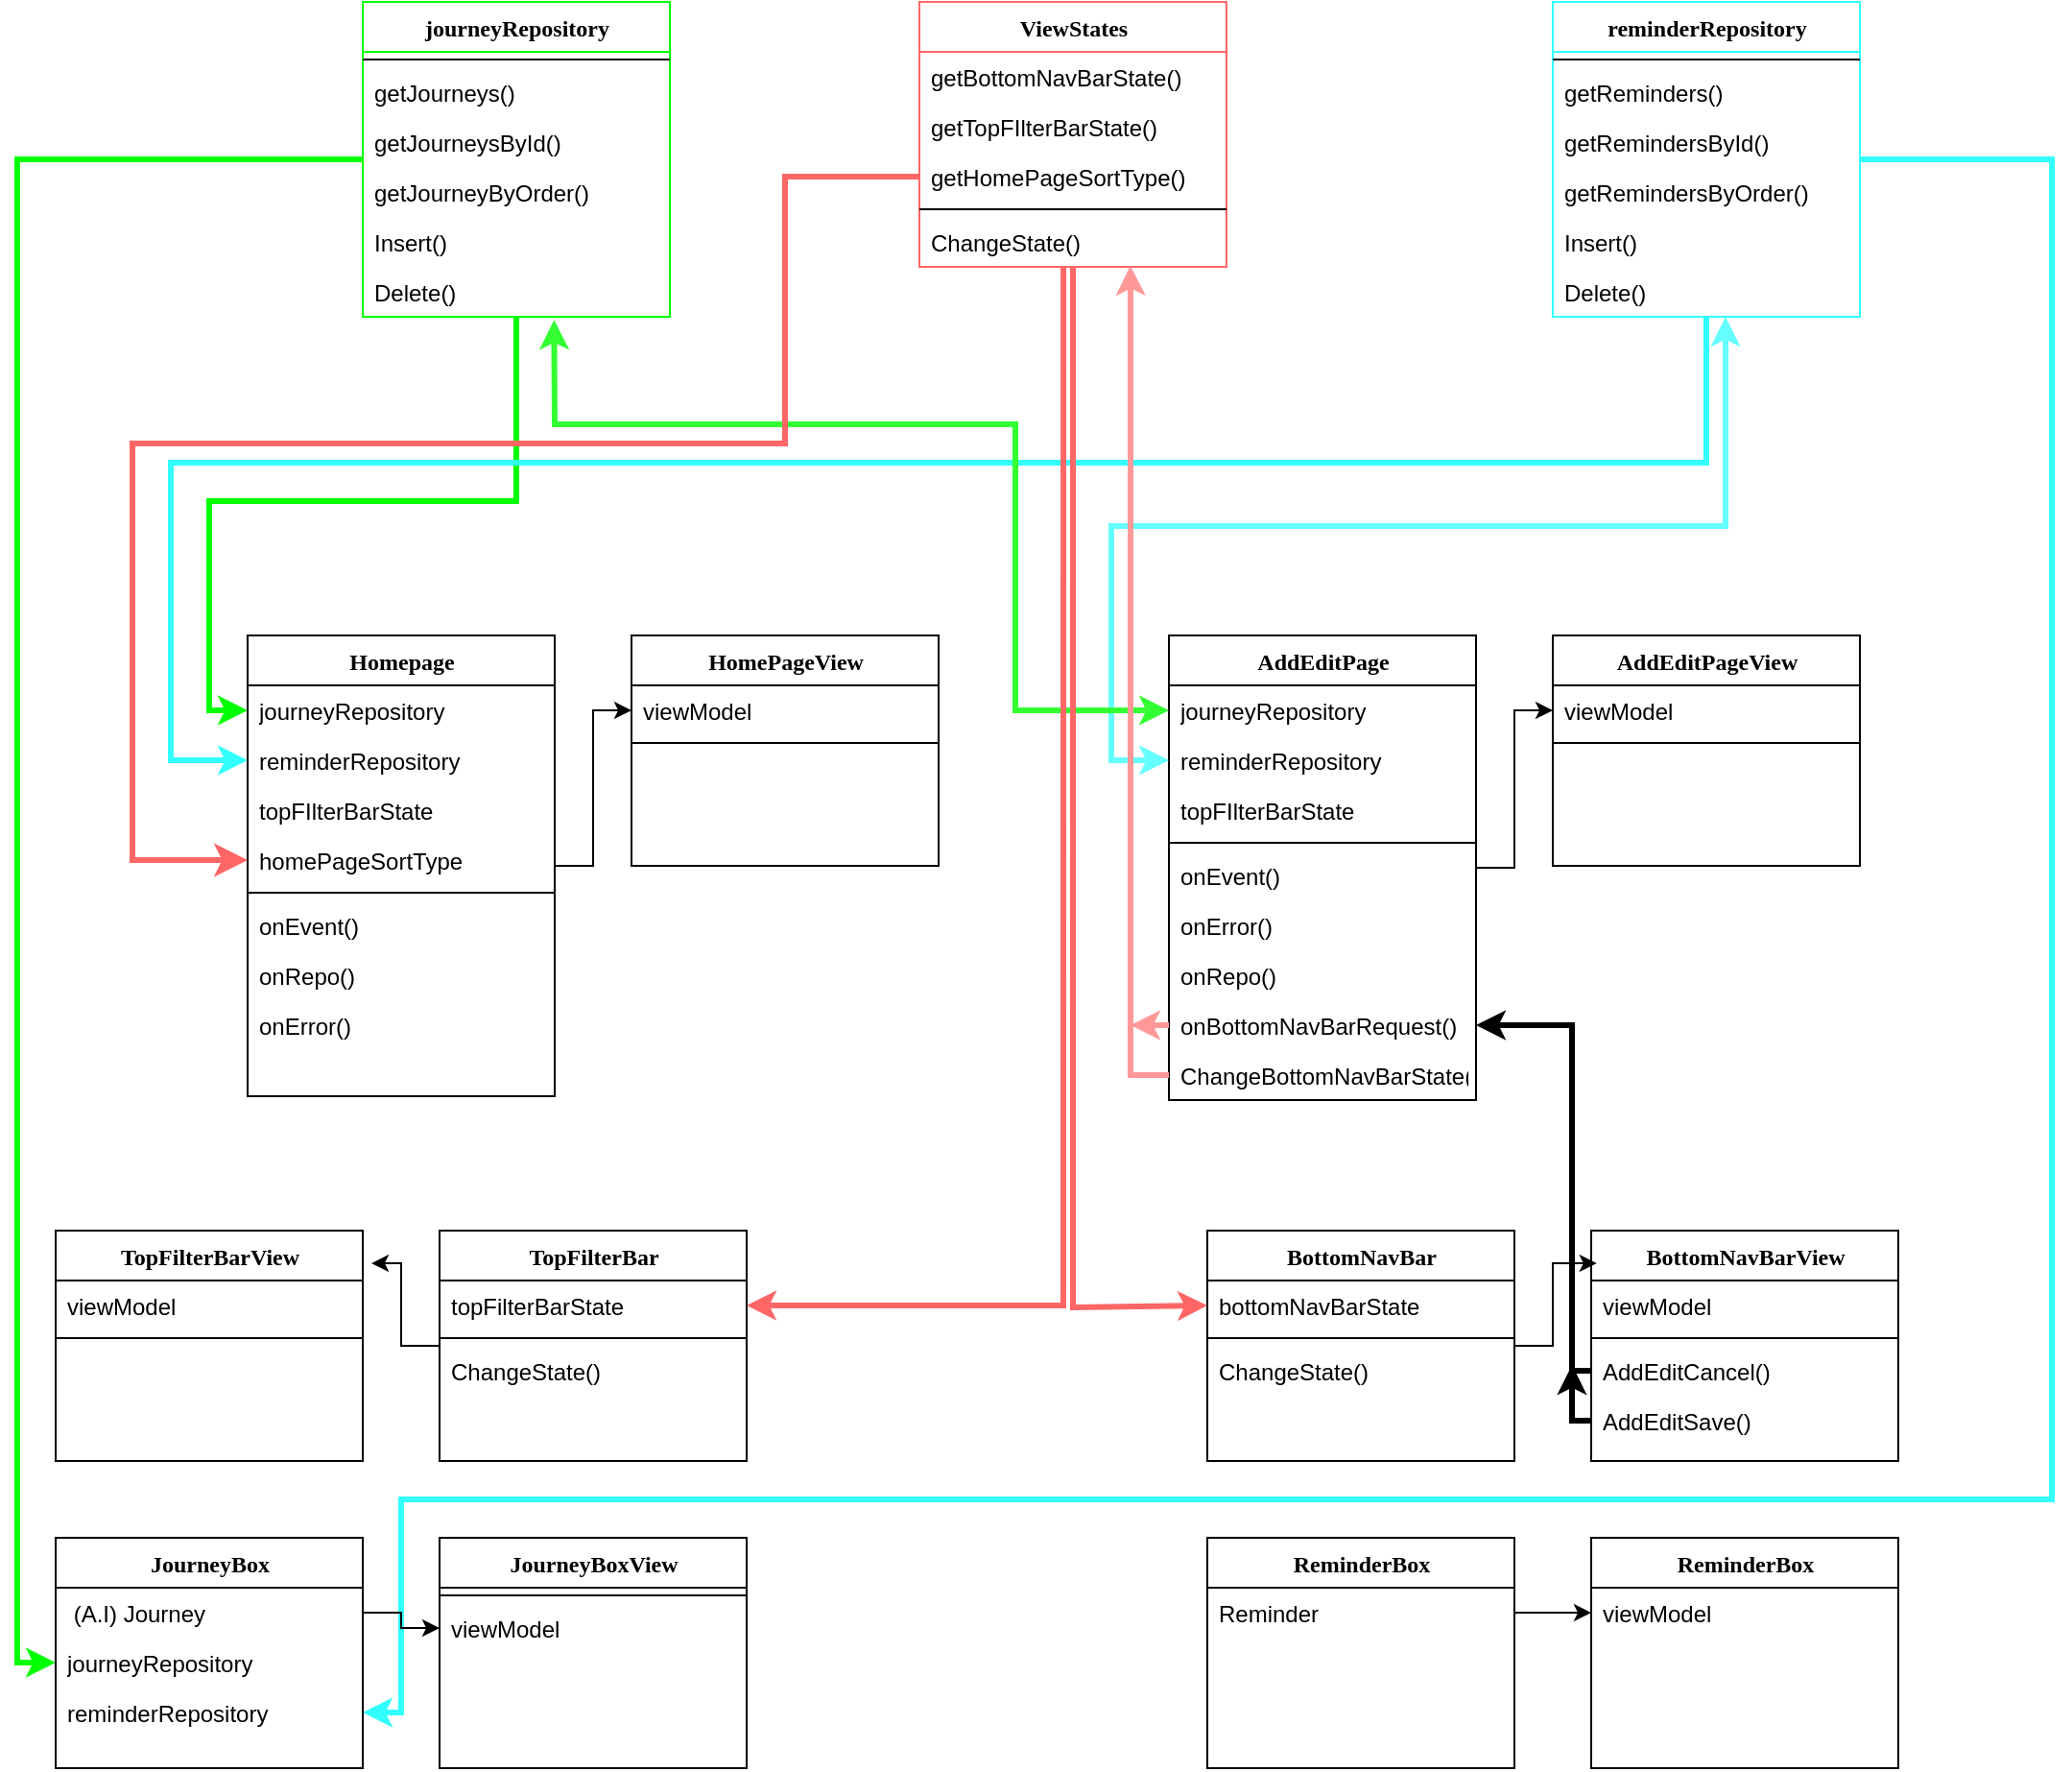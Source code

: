 <mxfile version="22.1.7" type="github">
  <diagram name="Page-1" id="9f46799a-70d6-7492-0946-bef42562c5a5">
    <mxGraphModel dx="1500" dy="824" grid="1" gridSize="10" guides="1" tooltips="1" connect="1" arrows="1" fold="1" page="1" pageScale="1" pageWidth="1100" pageHeight="850" background="none" math="0" shadow="0">
      <root>
        <mxCell id="0" />
        <mxCell id="1" parent="0" />
        <mxCell id="EdACwEWjWOCdAph0dk7u-2" style="edgeStyle=orthogonalEdgeStyle;rounded=0;orthogonalLoop=1;jettySize=auto;html=1;entryX=0;entryY=0.5;entryDx=0;entryDy=0;" parent="1" source="78961159f06e98e8-17" target="78961159f06e98e8-83" edge="1">
          <mxGeometry relative="1" as="geometry" />
        </mxCell>
        <mxCell id="78961159f06e98e8-17" value="Homepage" style="swimlane;html=1;fontStyle=1;align=center;verticalAlign=top;childLayout=stackLayout;horizontal=1;startSize=26;horizontalStack=0;resizeParent=1;resizeLast=0;collapsible=1;marginBottom=0;swimlaneFillColor=#ffffff;rounded=0;shadow=0;comic=0;labelBackgroundColor=none;strokeWidth=1;fillColor=none;fontFamily=Verdana;fontSize=12" parent="1" vertex="1">
          <mxGeometry x="140" y="330" width="160" height="240" as="geometry" />
        </mxCell>
        <mxCell id="78961159f06e98e8-21" value="journeyRepository" style="text;html=1;strokeColor=none;fillColor=none;align=left;verticalAlign=top;spacingLeft=4;spacingRight=4;whiteSpace=wrap;overflow=hidden;rotatable=0;points=[[0,0.5],[1,0.5]];portConstraint=eastwest;" parent="78961159f06e98e8-17" vertex="1">
          <mxGeometry y="26" width="160" height="26" as="geometry" />
        </mxCell>
        <mxCell id="78961159f06e98e8-23" value="reminderRepository" style="text;html=1;strokeColor=none;fillColor=none;align=left;verticalAlign=top;spacingLeft=4;spacingRight=4;whiteSpace=wrap;overflow=hidden;rotatable=0;points=[[0,0.5],[1,0.5]];portConstraint=eastwest;" parent="78961159f06e98e8-17" vertex="1">
          <mxGeometry y="52" width="160" height="26" as="geometry" />
        </mxCell>
        <mxCell id="78961159f06e98e8-25" value="topFIlterBarState" style="text;html=1;strokeColor=none;fillColor=none;align=left;verticalAlign=top;spacingLeft=4;spacingRight=4;whiteSpace=wrap;overflow=hidden;rotatable=0;points=[[0,0.5],[1,0.5]];portConstraint=eastwest;" parent="78961159f06e98e8-17" vertex="1">
          <mxGeometry y="78" width="160" height="26" as="geometry" />
        </mxCell>
        <mxCell id="j535f99x28rhV08wh1Ws-2" value="homePageSortType" style="text;html=1;strokeColor=none;fillColor=none;align=left;verticalAlign=top;spacingLeft=4;spacingRight=4;whiteSpace=wrap;overflow=hidden;rotatable=0;points=[[0,0.5],[1,0.5]];portConstraint=eastwest;" parent="78961159f06e98e8-17" vertex="1">
          <mxGeometry y="104" width="160" height="26" as="geometry" />
        </mxCell>
        <mxCell id="78961159f06e98e8-19" value="" style="line;html=1;strokeWidth=1;fillColor=none;align=left;verticalAlign=middle;spacingTop=-1;spacingLeft=3;spacingRight=3;rotatable=0;labelPosition=right;points=[];portConstraint=eastwest;" parent="78961159f06e98e8-17" vertex="1">
          <mxGeometry y="130" width="160" height="8" as="geometry" />
        </mxCell>
        <mxCell id="78961159f06e98e8-20" value="onEvent()" style="text;html=1;strokeColor=none;fillColor=none;align=left;verticalAlign=top;spacingLeft=4;spacingRight=4;whiteSpace=wrap;overflow=hidden;rotatable=0;points=[[0,0.5],[1,0.5]];portConstraint=eastwest;" parent="78961159f06e98e8-17" vertex="1">
          <mxGeometry y="138" width="160" height="26" as="geometry" />
        </mxCell>
        <mxCell id="78961159f06e98e8-27" value="onRepo()" style="text;html=1;strokeColor=none;fillColor=none;align=left;verticalAlign=top;spacingLeft=4;spacingRight=4;whiteSpace=wrap;overflow=hidden;rotatable=0;points=[[0,0.5],[1,0.5]];portConstraint=eastwest;" parent="78961159f06e98e8-17" vertex="1">
          <mxGeometry y="164" width="160" height="26" as="geometry" />
        </mxCell>
        <mxCell id="EdACwEWjWOCdAph0dk7u-1" value="onError()" style="text;html=1;strokeColor=none;fillColor=none;align=left;verticalAlign=top;spacingLeft=4;spacingRight=4;whiteSpace=wrap;overflow=hidden;rotatable=0;points=[[0,0.5],[1,0.5]];portConstraint=eastwest;" parent="78961159f06e98e8-17" vertex="1">
          <mxGeometry y="190" width="160" height="26" as="geometry" />
        </mxCell>
        <mxCell id="EdACwEWjWOCdAph0dk7u-4" style="edgeStyle=orthogonalEdgeStyle;rounded=0;orthogonalLoop=1;jettySize=auto;html=1;entryX=0;entryY=0.5;entryDx=0;entryDy=0;" parent="1" source="78961159f06e98e8-30" target="78961159f06e98e8-96" edge="1">
          <mxGeometry relative="1" as="geometry" />
        </mxCell>
        <mxCell id="78961159f06e98e8-30" value="AddEditPage" style="swimlane;html=1;fontStyle=1;align=center;verticalAlign=top;childLayout=stackLayout;horizontal=1;startSize=26;horizontalStack=0;resizeParent=1;resizeLast=0;collapsible=1;marginBottom=0;swimlaneFillColor=#ffffff;rounded=0;shadow=0;comic=0;labelBackgroundColor=none;strokeWidth=1;fillColor=none;fontFamily=Verdana;fontSize=12" parent="1" vertex="1">
          <mxGeometry x="620" y="330" width="160" height="242" as="geometry" />
        </mxCell>
        <mxCell id="78961159f06e98e8-31" value="journeyRepository" style="text;html=1;strokeColor=none;fillColor=none;align=left;verticalAlign=top;spacingLeft=4;spacingRight=4;whiteSpace=wrap;overflow=hidden;rotatable=0;points=[[0,0.5],[1,0.5]];portConstraint=eastwest;" parent="78961159f06e98e8-30" vertex="1">
          <mxGeometry y="26" width="160" height="26" as="geometry" />
        </mxCell>
        <mxCell id="78961159f06e98e8-32" value="reminderRepository" style="text;html=1;strokeColor=none;fillColor=none;align=left;verticalAlign=top;spacingLeft=4;spacingRight=4;whiteSpace=wrap;overflow=hidden;rotatable=0;points=[[0,0.5],[1,0.5]];portConstraint=eastwest;" parent="78961159f06e98e8-30" vertex="1">
          <mxGeometry y="52" width="160" height="26" as="geometry" />
        </mxCell>
        <mxCell id="78961159f06e98e8-33" value="topFIlterBarState" style="text;html=1;strokeColor=none;fillColor=none;align=left;verticalAlign=top;spacingLeft=4;spacingRight=4;whiteSpace=wrap;overflow=hidden;rotatable=0;points=[[0,0.5],[1,0.5]];portConstraint=eastwest;" parent="78961159f06e98e8-30" vertex="1">
          <mxGeometry y="78" width="160" height="26" as="geometry" />
        </mxCell>
        <mxCell id="78961159f06e98e8-38" value="" style="line;html=1;strokeWidth=1;fillColor=none;align=left;verticalAlign=middle;spacingTop=-1;spacingLeft=3;spacingRight=3;rotatable=0;labelPosition=right;points=[];portConstraint=eastwest;" parent="78961159f06e98e8-30" vertex="1">
          <mxGeometry y="104" width="160" height="8" as="geometry" />
        </mxCell>
        <mxCell id="78961159f06e98e8-39" value="onEvent()" style="text;html=1;strokeColor=none;fillColor=none;align=left;verticalAlign=top;spacingLeft=4;spacingRight=4;whiteSpace=wrap;overflow=hidden;rotatable=0;points=[[0,0.5],[1,0.5]];portConstraint=eastwest;" parent="78961159f06e98e8-30" vertex="1">
          <mxGeometry y="112" width="160" height="26" as="geometry" />
        </mxCell>
        <mxCell id="78961159f06e98e8-40" value="onError()" style="text;html=1;strokeColor=none;fillColor=none;align=left;verticalAlign=top;spacingLeft=4;spacingRight=4;whiteSpace=wrap;overflow=hidden;rotatable=0;points=[[0,0.5],[1,0.5]];portConstraint=eastwest;" parent="78961159f06e98e8-30" vertex="1">
          <mxGeometry y="138" width="160" height="26" as="geometry" />
        </mxCell>
        <mxCell id="78961159f06e98e8-42" value="onRepo()" style="text;html=1;strokeColor=none;fillColor=none;align=left;verticalAlign=top;spacingLeft=4;spacingRight=4;whiteSpace=wrap;overflow=hidden;rotatable=0;points=[[0,0.5],[1,0.5]];portConstraint=eastwest;" parent="78961159f06e98e8-30" vertex="1">
          <mxGeometry y="164" width="160" height="26" as="geometry" />
        </mxCell>
        <mxCell id="EdACwEWjWOCdAph0dk7u-40" style="edgeStyle=orthogonalEdgeStyle;rounded=0;orthogonalLoop=1;jettySize=auto;html=1;strokeWidth=3;strokeColor=#FF9999;" parent="78961159f06e98e8-30" source="EdACwEWjWOCdAph0dk7u-28" edge="1">
          <mxGeometry relative="1" as="geometry">
            <mxPoint x="-20" y="203" as="targetPoint" />
          </mxGeometry>
        </mxCell>
        <mxCell id="EdACwEWjWOCdAph0dk7u-28" value="onBottomNavBarRequest()" style="text;html=1;strokeColor=none;fillColor=none;align=left;verticalAlign=top;spacingLeft=4;spacingRight=4;whiteSpace=wrap;overflow=hidden;rotatable=0;points=[[0,0.5],[1,0.5]];portConstraint=eastwest;" parent="78961159f06e98e8-30" vertex="1">
          <mxGeometry y="190" width="160" height="26" as="geometry" />
        </mxCell>
        <mxCell id="EdACwEWjWOCdAph0dk7u-29" value="ChangeBottomNavBarState()" style="text;html=1;strokeColor=none;fillColor=none;align=left;verticalAlign=top;spacingLeft=4;spacingRight=4;whiteSpace=wrap;overflow=hidden;rotatable=0;points=[[0,0.5],[1,0.5]];portConstraint=eastwest;" parent="78961159f06e98e8-30" vertex="1">
          <mxGeometry y="216" width="160" height="26" as="geometry" />
        </mxCell>
        <mxCell id="78961159f06e98e8-43" value="BottomNavBar" style="swimlane;html=1;fontStyle=1;align=center;verticalAlign=top;childLayout=stackLayout;horizontal=1;startSize=26;horizontalStack=0;resizeParent=1;resizeLast=0;collapsible=1;marginBottom=0;swimlaneFillColor=#ffffff;rounded=0;shadow=0;comic=0;labelBackgroundColor=none;strokeWidth=1;fillColor=none;fontFamily=Verdana;fontSize=12" parent="1" vertex="1">
          <mxGeometry x="640" y="640" width="160" height="120" as="geometry" />
        </mxCell>
        <mxCell id="78961159f06e98e8-44" value="bottomNavBarState" style="text;html=1;strokeColor=none;fillColor=none;align=left;verticalAlign=top;spacingLeft=4;spacingRight=4;whiteSpace=wrap;overflow=hidden;rotatable=0;points=[[0,0.5],[1,0.5]];portConstraint=eastwest;" parent="78961159f06e98e8-43" vertex="1">
          <mxGeometry y="26" width="160" height="26" as="geometry" />
        </mxCell>
        <mxCell id="78961159f06e98e8-51" value="" style="line;html=1;strokeWidth=1;fillColor=none;align=left;verticalAlign=middle;spacingTop=-1;spacingLeft=3;spacingRight=3;rotatable=0;labelPosition=right;points=[];portConstraint=eastwest;" parent="78961159f06e98e8-43" vertex="1">
          <mxGeometry y="52" width="160" height="8" as="geometry" />
        </mxCell>
        <mxCell id="eL4JlDPcz8-vnC0FWdiP-22" value="ChangeState()" style="text;html=1;strokeColor=none;fillColor=none;align=left;verticalAlign=top;spacingLeft=4;spacingRight=4;whiteSpace=wrap;overflow=hidden;rotatable=0;points=[[0,0.5],[1,0.5]];portConstraint=eastwest;" vertex="1" parent="78961159f06e98e8-43">
          <mxGeometry y="60" width="160" height="26" as="geometry" />
        </mxCell>
        <mxCell id="78961159f06e98e8-56" value="TopFilterBar" style="swimlane;html=1;fontStyle=1;align=center;verticalAlign=top;childLayout=stackLayout;horizontal=1;startSize=26;horizontalStack=0;resizeParent=1;resizeLast=0;collapsible=1;marginBottom=0;swimlaneFillColor=#ffffff;rounded=0;shadow=0;comic=0;labelBackgroundColor=none;strokeWidth=1;fillColor=none;fontFamily=Verdana;fontSize=12" parent="1" vertex="1">
          <mxGeometry x="240" y="640" width="160" height="120" as="geometry" />
        </mxCell>
        <mxCell id="78961159f06e98e8-57" value="topFilterBarState" style="text;html=1;strokeColor=none;fillColor=none;align=left;verticalAlign=top;spacingLeft=4;spacingRight=4;whiteSpace=wrap;overflow=hidden;rotatable=0;points=[[0,0.5],[1,0.5]];portConstraint=eastwest;" parent="78961159f06e98e8-56" vertex="1">
          <mxGeometry y="26" width="160" height="26" as="geometry" />
        </mxCell>
        <mxCell id="78961159f06e98e8-64" value="" style="line;html=1;strokeWidth=1;fillColor=none;align=left;verticalAlign=middle;spacingTop=-1;spacingLeft=3;spacingRight=3;rotatable=0;labelPosition=right;points=[];portConstraint=eastwest;" parent="78961159f06e98e8-56" vertex="1">
          <mxGeometry y="52" width="160" height="8" as="geometry" />
        </mxCell>
        <mxCell id="78961159f06e98e8-65" value="ChangeState()" style="text;html=1;strokeColor=none;fillColor=none;align=left;verticalAlign=top;spacingLeft=4;spacingRight=4;whiteSpace=wrap;overflow=hidden;rotatable=0;points=[[0,0.5],[1,0.5]];portConstraint=eastwest;" parent="78961159f06e98e8-56" vertex="1">
          <mxGeometry y="60" width="160" height="26" as="geometry" />
        </mxCell>
        <mxCell id="78961159f06e98e8-82" value="HomePageView" style="swimlane;html=1;fontStyle=1;align=center;verticalAlign=top;childLayout=stackLayout;horizontal=1;startSize=26;horizontalStack=0;resizeParent=1;resizeLast=0;collapsible=1;marginBottom=0;swimlaneFillColor=#ffffff;rounded=0;shadow=0;comic=0;labelBackgroundColor=none;strokeWidth=1;fillColor=none;fontFamily=Verdana;fontSize=12" parent="1" vertex="1">
          <mxGeometry x="340" y="330" width="160" height="120" as="geometry" />
        </mxCell>
        <mxCell id="78961159f06e98e8-83" value="viewModel" style="text;html=1;strokeColor=none;fillColor=none;align=left;verticalAlign=top;spacingLeft=4;spacingRight=4;whiteSpace=wrap;overflow=hidden;rotatable=0;points=[[0,0.5],[1,0.5]];portConstraint=eastwest;" parent="78961159f06e98e8-82" vertex="1">
          <mxGeometry y="26" width="160" height="26" as="geometry" />
        </mxCell>
        <mxCell id="78961159f06e98e8-90" value="" style="line;html=1;strokeWidth=1;fillColor=none;align=left;verticalAlign=middle;spacingTop=-1;spacingLeft=3;spacingRight=3;rotatable=0;labelPosition=right;points=[];portConstraint=eastwest;" parent="78961159f06e98e8-82" vertex="1">
          <mxGeometry y="52" width="160" height="8" as="geometry" />
        </mxCell>
        <mxCell id="78961159f06e98e8-95" value="AddEditPageView&lt;br&gt;" style="swimlane;html=1;fontStyle=1;align=center;verticalAlign=top;childLayout=stackLayout;horizontal=1;startSize=26;horizontalStack=0;resizeParent=1;resizeLast=0;collapsible=1;marginBottom=0;swimlaneFillColor=#ffffff;rounded=0;shadow=0;comic=0;labelBackgroundColor=none;strokeWidth=1;fillColor=none;fontFamily=Verdana;fontSize=12" parent="1" vertex="1">
          <mxGeometry x="820" y="330" width="160" height="120" as="geometry" />
        </mxCell>
        <mxCell id="78961159f06e98e8-96" value="viewModel" style="text;html=1;strokeColor=none;fillColor=none;align=left;verticalAlign=top;spacingLeft=4;spacingRight=4;whiteSpace=wrap;overflow=hidden;rotatable=0;points=[[0,0.5],[1,0.5]];portConstraint=eastwest;" parent="78961159f06e98e8-95" vertex="1">
          <mxGeometry y="26" width="160" height="26" as="geometry" />
        </mxCell>
        <mxCell id="78961159f06e98e8-103" value="" style="line;html=1;strokeWidth=1;fillColor=none;align=left;verticalAlign=middle;spacingTop=-1;spacingLeft=3;spacingRight=3;rotatable=0;labelPosition=right;points=[];portConstraint=eastwest;" parent="78961159f06e98e8-95" vertex="1">
          <mxGeometry y="52" width="160" height="8" as="geometry" />
        </mxCell>
        <mxCell id="EdACwEWjWOCdAph0dk7u-20" style="edgeStyle=orthogonalEdgeStyle;rounded=0;orthogonalLoop=1;jettySize=auto;html=1;entryX=0;entryY=0.5;entryDx=0;entryDy=0;strokeColor=#00FF00;strokeWidth=3;" parent="1" source="78961159f06e98e8-108" target="78961159f06e98e8-21" edge="1">
          <mxGeometry relative="1" as="geometry" />
        </mxCell>
        <mxCell id="eL4JlDPcz8-vnC0FWdiP-27" style="edgeStyle=orthogonalEdgeStyle;rounded=0;orthogonalLoop=1;jettySize=auto;html=1;entryX=0;entryY=0.5;entryDx=0;entryDy=0;strokeWidth=3;strokeColor=#00FF00;" edge="1" parent="1" source="78961159f06e98e8-108" target="eL4JlDPcz8-vnC0FWdiP-25">
          <mxGeometry relative="1" as="geometry">
            <Array as="points">
              <mxPoint x="20" y="82" />
              <mxPoint x="20" y="865" />
            </Array>
          </mxGeometry>
        </mxCell>
        <mxCell id="78961159f06e98e8-108" value="journeyRepository" style="swimlane;html=1;fontStyle=1;align=center;verticalAlign=top;childLayout=stackLayout;horizontal=1;startSize=26;horizontalStack=0;resizeParent=1;resizeLast=0;collapsible=1;marginBottom=0;swimlaneFillColor=#ffffff;rounded=0;shadow=0;comic=0;labelBackgroundColor=none;strokeWidth=1;fillColor=none;fontFamily=Verdana;fontSize=12;strokeColor=#00FF00;" parent="1" vertex="1">
          <mxGeometry x="200" y="-1.705e-13" width="160" height="164" as="geometry" />
        </mxCell>
        <mxCell id="78961159f06e98e8-116" value="" style="line;html=1;strokeWidth=1;fillColor=none;align=left;verticalAlign=middle;spacingTop=-1;spacingLeft=3;spacingRight=3;rotatable=0;labelPosition=right;points=[];portConstraint=eastwest;" parent="78961159f06e98e8-108" vertex="1">
          <mxGeometry y="26" width="160" height="8" as="geometry" />
        </mxCell>
        <mxCell id="78961159f06e98e8-117" value="getJourneys()" style="text;html=1;strokeColor=none;fillColor=none;align=left;verticalAlign=top;spacingLeft=4;spacingRight=4;whiteSpace=wrap;overflow=hidden;rotatable=0;points=[[0,0.5],[1,0.5]];portConstraint=eastwest;" parent="78961159f06e98e8-108" vertex="1">
          <mxGeometry y="34" width="160" height="26" as="geometry" />
        </mxCell>
        <mxCell id="78961159f06e98e8-120" value="getJourneysById()&lt;br&gt;" style="text;html=1;strokeColor=none;fillColor=none;align=left;verticalAlign=top;spacingLeft=4;spacingRight=4;whiteSpace=wrap;overflow=hidden;rotatable=0;points=[[0,0.5],[1,0.5]];portConstraint=eastwest;" parent="78961159f06e98e8-108" vertex="1">
          <mxGeometry y="60" width="160" height="26" as="geometry" />
        </mxCell>
        <mxCell id="EdACwEWjWOCdAph0dk7u-5" value="getJourneyByOrder()" style="text;html=1;strokeColor=none;fillColor=none;align=left;verticalAlign=top;spacingLeft=4;spacingRight=4;whiteSpace=wrap;overflow=hidden;rotatable=0;points=[[0,0.5],[1,0.5]];portConstraint=eastwest;" parent="78961159f06e98e8-108" vertex="1">
          <mxGeometry y="86" width="160" height="26" as="geometry" />
        </mxCell>
        <mxCell id="EdACwEWjWOCdAph0dk7u-6" value="Insert()" style="text;html=1;strokeColor=none;fillColor=none;align=left;verticalAlign=top;spacingLeft=4;spacingRight=4;whiteSpace=wrap;overflow=hidden;rotatable=0;points=[[0,0.5],[1,0.5]];portConstraint=eastwest;" parent="78961159f06e98e8-108" vertex="1">
          <mxGeometry y="112" width="160" height="26" as="geometry" />
        </mxCell>
        <mxCell id="EdACwEWjWOCdAph0dk7u-7" value="Delete()" style="text;html=1;strokeColor=none;fillColor=none;align=left;verticalAlign=top;spacingLeft=4;spacingRight=4;whiteSpace=wrap;overflow=hidden;rotatable=0;points=[[0,0.5],[1,0.5]];portConstraint=eastwest;" parent="78961159f06e98e8-108" vertex="1">
          <mxGeometry y="138" width="160" height="26" as="geometry" />
        </mxCell>
        <mxCell id="EdACwEWjWOCdAph0dk7u-19" style="edgeStyle=orthogonalEdgeStyle;rounded=0;orthogonalLoop=1;jettySize=auto;html=1;entryX=0;entryY=0.5;entryDx=0;entryDy=0;strokeColor=#66FFFF;startArrow=classic;startFill=1;strokeWidth=3;" parent="1" source="EdACwEWjWOCdAph0dk7u-8" target="78961159f06e98e8-32" edge="1">
          <mxGeometry relative="1" as="geometry">
            <Array as="points">
              <mxPoint x="910" y="273" />
              <mxPoint x="590" y="273" />
              <mxPoint x="590" y="395" />
            </Array>
          </mxGeometry>
        </mxCell>
        <mxCell id="EdACwEWjWOCdAph0dk7u-21" style="edgeStyle=orthogonalEdgeStyle;rounded=0;orthogonalLoop=1;jettySize=auto;html=1;entryX=0;entryY=0.5;entryDx=0;entryDy=0;strokeColor=#33FFFF;strokeWidth=3;" parent="1" source="EdACwEWjWOCdAph0dk7u-8" target="78961159f06e98e8-23" edge="1">
          <mxGeometry relative="1" as="geometry">
            <Array as="points">
              <mxPoint x="900" y="240" />
              <mxPoint x="100" y="240" />
              <mxPoint x="100" y="395" />
            </Array>
          </mxGeometry>
        </mxCell>
        <mxCell id="eL4JlDPcz8-vnC0FWdiP-28" style="edgeStyle=orthogonalEdgeStyle;rounded=0;orthogonalLoop=1;jettySize=auto;html=1;entryX=1;entryY=0.5;entryDx=0;entryDy=0;strokeWidth=3;strokeColor=#33FFFF;" edge="1" parent="1" source="EdACwEWjWOCdAph0dk7u-8" target="eL4JlDPcz8-vnC0FWdiP-26">
          <mxGeometry relative="1" as="geometry">
            <Array as="points">
              <mxPoint x="1080" y="82" />
              <mxPoint x="1080" y="780" />
              <mxPoint x="220" y="780" />
              <mxPoint x="220" y="891" />
            </Array>
          </mxGeometry>
        </mxCell>
        <mxCell id="EdACwEWjWOCdAph0dk7u-8" value="reminderRepository" style="swimlane;html=1;fontStyle=1;align=center;verticalAlign=top;childLayout=stackLayout;horizontal=1;startSize=26;horizontalStack=0;resizeParent=1;resizeLast=0;collapsible=1;marginBottom=0;swimlaneFillColor=#ffffff;rounded=0;shadow=0;comic=0;labelBackgroundColor=none;strokeWidth=1;fillColor=none;fontFamily=Verdana;fontSize=12;strokeColor=#33FFFF;" parent="1" vertex="1">
          <mxGeometry x="820" y="-1.705e-13" width="160" height="164" as="geometry" />
        </mxCell>
        <mxCell id="EdACwEWjWOCdAph0dk7u-9" value="" style="line;html=1;strokeWidth=1;fillColor=none;align=left;verticalAlign=middle;spacingTop=-1;spacingLeft=3;spacingRight=3;rotatable=0;labelPosition=right;points=[];portConstraint=eastwest;" parent="EdACwEWjWOCdAph0dk7u-8" vertex="1">
          <mxGeometry y="26" width="160" height="8" as="geometry" />
        </mxCell>
        <mxCell id="EdACwEWjWOCdAph0dk7u-10" value="getReminders()" style="text;html=1;strokeColor=none;fillColor=none;align=left;verticalAlign=top;spacingLeft=4;spacingRight=4;whiteSpace=wrap;overflow=hidden;rotatable=0;points=[[0,0.5],[1,0.5]];portConstraint=eastwest;" parent="EdACwEWjWOCdAph0dk7u-8" vertex="1">
          <mxGeometry y="34" width="160" height="26" as="geometry" />
        </mxCell>
        <mxCell id="EdACwEWjWOCdAph0dk7u-11" value="getRemindersById()" style="text;html=1;strokeColor=none;fillColor=none;align=left;verticalAlign=top;spacingLeft=4;spacingRight=4;whiteSpace=wrap;overflow=hidden;rotatable=0;points=[[0,0.5],[1,0.5]];portConstraint=eastwest;" parent="EdACwEWjWOCdAph0dk7u-8" vertex="1">
          <mxGeometry y="60" width="160" height="26" as="geometry" />
        </mxCell>
        <mxCell id="EdACwEWjWOCdAph0dk7u-12" value="getRemindersByOrder()" style="text;html=1;strokeColor=none;fillColor=none;align=left;verticalAlign=top;spacingLeft=4;spacingRight=4;whiteSpace=wrap;overflow=hidden;rotatable=0;points=[[0,0.5],[1,0.5]];portConstraint=eastwest;" parent="EdACwEWjWOCdAph0dk7u-8" vertex="1">
          <mxGeometry y="86" width="160" height="26" as="geometry" />
        </mxCell>
        <mxCell id="EdACwEWjWOCdAph0dk7u-13" value="Insert()" style="text;html=1;strokeColor=none;fillColor=none;align=left;verticalAlign=top;spacingLeft=4;spacingRight=4;whiteSpace=wrap;overflow=hidden;rotatable=0;points=[[0,0.5],[1,0.5]];portConstraint=eastwest;" parent="EdACwEWjWOCdAph0dk7u-8" vertex="1">
          <mxGeometry y="112" width="160" height="26" as="geometry" />
        </mxCell>
        <mxCell id="EdACwEWjWOCdAph0dk7u-14" value="Delete()" style="text;html=1;strokeColor=none;fillColor=none;align=left;verticalAlign=top;spacingLeft=4;spacingRight=4;whiteSpace=wrap;overflow=hidden;rotatable=0;points=[[0,0.5],[1,0.5]];portConstraint=eastwest;" parent="EdACwEWjWOCdAph0dk7u-8" vertex="1">
          <mxGeometry y="138" width="160" height="22" as="geometry" />
        </mxCell>
        <mxCell id="EdACwEWjWOCdAph0dk7u-16" value="" style="endArrow=classic;startArrow=classic;html=1;rounded=0;entryX=0;entryY=0.5;entryDx=0;entryDy=0;exitX=0.623;exitY=1.063;exitDx=0;exitDy=0;strokeWidth=3;strokeColor=#33FF33;exitPerimeter=0;" parent="1" source="EdACwEWjWOCdAph0dk7u-7" target="78961159f06e98e8-31" edge="1">
          <mxGeometry width="50" height="50" relative="1" as="geometry">
            <mxPoint x="550" y="350" as="sourcePoint" />
            <mxPoint x="600" y="300" as="targetPoint" />
            <Array as="points">
              <mxPoint x="300" y="220" />
              <mxPoint x="440" y="220" />
              <mxPoint x="540" y="220" />
              <mxPoint x="540" y="300" />
              <mxPoint x="540" y="369" />
            </Array>
          </mxGeometry>
        </mxCell>
        <mxCell id="EdACwEWjWOCdAph0dk7u-30" style="edgeStyle=orthogonalEdgeStyle;rounded=0;orthogonalLoop=1;jettySize=auto;html=1;entryX=1;entryY=0.5;entryDx=0;entryDy=0;strokeWidth=3;strokeColor=#FF6666;" parent="1" target="78961159f06e98e8-57" edge="1">
          <mxGeometry relative="1" as="geometry">
            <mxPoint x="834.99" y="679.0" as="targetPoint" />
            <mxPoint x="565.043" y="120" as="sourcePoint" />
            <Array as="points">
              <mxPoint x="565" y="679" />
            </Array>
          </mxGeometry>
        </mxCell>
        <mxCell id="EdACwEWjWOCdAph0dk7u-22" value="ViewStates" style="swimlane;html=1;fontStyle=1;align=center;verticalAlign=top;childLayout=stackLayout;horizontal=1;startSize=26;horizontalStack=0;resizeParent=1;resizeLast=0;collapsible=1;marginBottom=0;swimlaneFillColor=#ffffff;rounded=0;shadow=0;comic=0;labelBackgroundColor=none;strokeWidth=1;fillColor=none;fontFamily=Verdana;fontSize=12;strokeColor=#FF6666;" parent="1" vertex="1">
          <mxGeometry x="490" width="160" height="138" as="geometry" />
        </mxCell>
        <mxCell id="EdACwEWjWOCdAph0dk7u-23" value="getBottomNavBarState()" style="text;html=1;strokeColor=none;fillColor=none;align=left;verticalAlign=top;spacingLeft=4;spacingRight=4;whiteSpace=wrap;overflow=hidden;rotatable=0;points=[[0,0.5],[1,0.5]];portConstraint=eastwest;" parent="EdACwEWjWOCdAph0dk7u-22" vertex="1">
          <mxGeometry y="26" width="160" height="26" as="geometry" />
        </mxCell>
        <mxCell id="EdACwEWjWOCdAph0dk7u-26" value="getTopFIlterBarState()" style="text;html=1;strokeColor=none;fillColor=none;align=left;verticalAlign=top;spacingLeft=4;spacingRight=4;whiteSpace=wrap;overflow=hidden;rotatable=0;points=[[0,0.5],[1,0.5]];portConstraint=eastwest;" parent="EdACwEWjWOCdAph0dk7u-22" vertex="1">
          <mxGeometry y="52" width="160" height="26" as="geometry" />
        </mxCell>
        <mxCell id="j535f99x28rhV08wh1Ws-1" value="getHomePageSortType()" style="text;html=1;strokeColor=none;fillColor=none;align=left;verticalAlign=top;spacingLeft=4;spacingRight=4;whiteSpace=wrap;overflow=hidden;rotatable=0;points=[[0,0.5],[1,0.5]];portConstraint=eastwest;" parent="EdACwEWjWOCdAph0dk7u-22" vertex="1">
          <mxGeometry y="78" width="160" height="26" as="geometry" />
        </mxCell>
        <mxCell id="EdACwEWjWOCdAph0dk7u-24" value="" style="line;html=1;strokeWidth=1;fillColor=none;align=left;verticalAlign=middle;spacingTop=-1;spacingLeft=3;spacingRight=3;rotatable=0;labelPosition=right;points=[];portConstraint=eastwest;" parent="EdACwEWjWOCdAph0dk7u-22" vertex="1">
          <mxGeometry y="104" width="160" height="8" as="geometry" />
        </mxCell>
        <mxCell id="EdACwEWjWOCdAph0dk7u-25" value="ChangeState()" style="text;html=1;strokeColor=none;fillColor=none;align=left;verticalAlign=top;spacingLeft=4;spacingRight=4;whiteSpace=wrap;overflow=hidden;rotatable=0;points=[[0,0.5],[1,0.5]];portConstraint=eastwest;" parent="EdACwEWjWOCdAph0dk7u-22" vertex="1">
          <mxGeometry y="112" width="160" height="26" as="geometry" />
        </mxCell>
        <mxCell id="EdACwEWjWOCdAph0dk7u-37" value="" style="endArrow=none;html=1;rounded=0;endFill=0;strokeWidth=3;strokeColor=#FF6666;startArrow=classic;startFill=1;exitX=0;exitY=0.5;exitDx=0;exitDy=0;entryX=0.5;entryY=1;entryDx=0;entryDy=0;entryPerimeter=0;" parent="1" source="78961159f06e98e8-44" target="EdACwEWjWOCdAph0dk7u-25" edge="1">
          <mxGeometry width="50" height="50" relative="1" as="geometry">
            <mxPoint x="570" y="770" as="sourcePoint" />
            <mxPoint x="570" y="140" as="targetPoint" />
            <Array as="points">
              <mxPoint x="570" y="680" />
            </Array>
          </mxGeometry>
        </mxCell>
        <mxCell id="EdACwEWjWOCdAph0dk7u-41" style="edgeStyle=orthogonalEdgeStyle;rounded=0;orthogonalLoop=1;jettySize=auto;html=1;entryX=1;entryY=0.5;entryDx=0;entryDy=0;strokeWidth=3;" parent="1" source="78961159f06e98e8-52" target="EdACwEWjWOCdAph0dk7u-28" edge="1">
          <mxGeometry relative="1" as="geometry">
            <Array as="points">
              <mxPoint x="830" y="713" />
              <mxPoint x="830" y="533" />
            </Array>
          </mxGeometry>
        </mxCell>
        <mxCell id="j535f99x28rhV08wh1Ws-6" style="edgeStyle=orthogonalEdgeStyle;rounded=0;orthogonalLoop=1;jettySize=auto;html=1;fontSize=12;startSize=8;endSize=8;entryX=0;entryY=0.5;entryDx=0;entryDy=0;strokeWidth=3;strokeColor=#FF6666;" parent="1" source="j535f99x28rhV08wh1Ws-1" target="j535f99x28rhV08wh1Ws-2" edge="1">
          <mxGeometry relative="1" as="geometry">
            <mxPoint x="120" y="310" as="targetPoint" />
            <Array as="points">
              <mxPoint x="420" y="91" />
              <mxPoint x="420" y="230" />
              <mxPoint x="80" y="230" />
              <mxPoint x="80" y="447" />
            </Array>
          </mxGeometry>
        </mxCell>
        <mxCell id="EdACwEWjWOCdAph0dk7u-39" style="edgeStyle=orthogonalEdgeStyle;rounded=0;orthogonalLoop=1;jettySize=auto;html=1;strokeWidth=3;strokeColor=#FF9999;entryX=0.687;entryY=0.977;entryDx=0;entryDy=0;entryPerimeter=0;" parent="1" source="EdACwEWjWOCdAph0dk7u-29" target="EdACwEWjWOCdAph0dk7u-25" edge="1">
          <mxGeometry relative="1" as="geometry">
            <mxPoint x="600" y="140" as="targetPoint" />
            <Array as="points">
              <mxPoint x="600" y="559" />
              <mxPoint x="600" y="145" />
            </Array>
          </mxGeometry>
        </mxCell>
        <mxCell id="eL4JlDPcz8-vnC0FWdiP-1" value="TopFilterBarView&lt;br&gt;" style="swimlane;html=1;fontStyle=1;align=center;verticalAlign=top;childLayout=stackLayout;horizontal=1;startSize=26;horizontalStack=0;resizeParent=1;resizeLast=0;collapsible=1;marginBottom=0;swimlaneFillColor=#ffffff;rounded=0;shadow=0;comic=0;labelBackgroundColor=none;strokeWidth=1;fillColor=none;fontFamily=Verdana;fontSize=12" vertex="1" parent="1">
          <mxGeometry x="40" y="640" width="160" height="120" as="geometry" />
        </mxCell>
        <mxCell id="eL4JlDPcz8-vnC0FWdiP-2" value="viewModel" style="text;html=1;strokeColor=none;fillColor=none;align=left;verticalAlign=top;spacingLeft=4;spacingRight=4;whiteSpace=wrap;overflow=hidden;rotatable=0;points=[[0,0.5],[1,0.5]];portConstraint=eastwest;" vertex="1" parent="eL4JlDPcz8-vnC0FWdiP-1">
          <mxGeometry y="26" width="160" height="26" as="geometry" />
        </mxCell>
        <mxCell id="eL4JlDPcz8-vnC0FWdiP-3" value="" style="line;html=1;strokeWidth=1;fillColor=none;align=left;verticalAlign=middle;spacingTop=-1;spacingLeft=3;spacingRight=3;rotatable=0;labelPosition=right;points=[];portConstraint=eastwest;" vertex="1" parent="eL4JlDPcz8-vnC0FWdiP-1">
          <mxGeometry y="52" width="160" height="8" as="geometry" />
        </mxCell>
        <mxCell id="eL4JlDPcz8-vnC0FWdiP-6" style="edgeStyle=orthogonalEdgeStyle;rounded=0;orthogonalLoop=1;jettySize=auto;html=1;entryX=1.028;entryY=0.142;entryDx=0;entryDy=0;entryPerimeter=0;" edge="1" parent="1" source="78961159f06e98e8-56" target="eL4JlDPcz8-vnC0FWdiP-1">
          <mxGeometry relative="1" as="geometry" />
        </mxCell>
        <mxCell id="eL4JlDPcz8-vnC0FWdiP-7" value="BottomNavBarView&lt;br&gt;" style="swimlane;html=1;fontStyle=1;align=center;verticalAlign=top;childLayout=stackLayout;horizontal=1;startSize=26;horizontalStack=0;resizeParent=1;resizeLast=0;collapsible=1;marginBottom=0;swimlaneFillColor=#ffffff;rounded=0;shadow=0;comic=0;labelBackgroundColor=none;strokeWidth=1;fillColor=none;fontFamily=Verdana;fontSize=12" vertex="1" parent="1">
          <mxGeometry x="840" y="640" width="160" height="120" as="geometry" />
        </mxCell>
        <mxCell id="eL4JlDPcz8-vnC0FWdiP-8" value="viewModel&lt;br&gt;" style="text;html=1;strokeColor=none;fillColor=none;align=left;verticalAlign=top;spacingLeft=4;spacingRight=4;whiteSpace=wrap;overflow=hidden;rotatable=0;points=[[0,0.5],[1,0.5]];portConstraint=eastwest;" vertex="1" parent="eL4JlDPcz8-vnC0FWdiP-7">
          <mxGeometry y="26" width="160" height="26" as="geometry" />
        </mxCell>
        <mxCell id="eL4JlDPcz8-vnC0FWdiP-9" value="" style="line;html=1;strokeWidth=1;fillColor=none;align=left;verticalAlign=middle;spacingTop=-1;spacingLeft=3;spacingRight=3;rotatable=0;labelPosition=right;points=[];portConstraint=eastwest;" vertex="1" parent="eL4JlDPcz8-vnC0FWdiP-7">
          <mxGeometry y="52" width="160" height="8" as="geometry" />
        </mxCell>
        <mxCell id="78961159f06e98e8-52" value="AddEditCancel()" style="text;html=1;strokeColor=none;fillColor=none;align=left;verticalAlign=top;spacingLeft=4;spacingRight=4;whiteSpace=wrap;overflow=hidden;rotatable=0;points=[[0,0.5],[1,0.5]];portConstraint=eastwest;" parent="eL4JlDPcz8-vnC0FWdiP-7" vertex="1">
          <mxGeometry y="60" width="160" height="26" as="geometry" />
        </mxCell>
        <mxCell id="eL4JlDPcz8-vnC0FWdiP-21" style="edgeStyle=orthogonalEdgeStyle;rounded=0;orthogonalLoop=1;jettySize=auto;html=1;strokeWidth=3;" edge="1" parent="eL4JlDPcz8-vnC0FWdiP-7" source="EdACwEWjWOCdAph0dk7u-27">
          <mxGeometry relative="1" as="geometry">
            <mxPoint x="-10" y="70" as="targetPoint" />
            <Array as="points">
              <mxPoint x="-10" y="99" />
            </Array>
          </mxGeometry>
        </mxCell>
        <mxCell id="EdACwEWjWOCdAph0dk7u-27" value="AddEditSave()" style="text;html=1;strokeColor=none;fillColor=none;align=left;verticalAlign=top;spacingLeft=4;spacingRight=4;whiteSpace=wrap;overflow=hidden;rotatable=0;points=[[0,0.5],[1,0.5]];portConstraint=eastwest;" parent="eL4JlDPcz8-vnC0FWdiP-7" vertex="1">
          <mxGeometry y="86" width="160" height="26" as="geometry" />
        </mxCell>
        <mxCell id="eL4JlDPcz8-vnC0FWdiP-13" style="edgeStyle=orthogonalEdgeStyle;rounded=0;orthogonalLoop=1;jettySize=auto;html=1;entryX=0.018;entryY=0.142;entryDx=0;entryDy=0;entryPerimeter=0;" edge="1" parent="1" source="78961159f06e98e8-43" target="eL4JlDPcz8-vnC0FWdiP-7">
          <mxGeometry relative="1" as="geometry" />
        </mxCell>
        <mxCell id="eL4JlDPcz8-vnC0FWdiP-14" value="JourneyBox" style="swimlane;html=1;fontStyle=1;align=center;verticalAlign=top;childLayout=stackLayout;horizontal=1;startSize=26;horizontalStack=0;resizeParent=1;resizeLast=0;collapsible=1;marginBottom=0;swimlaneFillColor=#ffffff;rounded=0;shadow=0;comic=0;labelBackgroundColor=none;strokeWidth=1;fillColor=none;fontFamily=Verdana;fontSize=12" vertex="1" parent="1">
          <mxGeometry x="40" y="800" width="160" height="120" as="geometry" />
        </mxCell>
        <mxCell id="eL4JlDPcz8-vnC0FWdiP-15" value="&amp;nbsp;(A.I) Journey" style="text;html=1;strokeColor=none;fillColor=none;align=left;verticalAlign=top;spacingLeft=4;spacingRight=4;whiteSpace=wrap;overflow=hidden;rotatable=0;points=[[0,0.5],[1,0.5]];portConstraint=eastwest;" vertex="1" parent="eL4JlDPcz8-vnC0FWdiP-14">
          <mxGeometry y="26" width="160" height="26" as="geometry" />
        </mxCell>
        <mxCell id="eL4JlDPcz8-vnC0FWdiP-25" value="journeyRepository" style="text;html=1;strokeColor=none;fillColor=none;align=left;verticalAlign=top;spacingLeft=4;spacingRight=4;whiteSpace=wrap;overflow=hidden;rotatable=0;points=[[0,0.5],[1,0.5]];portConstraint=eastwest;" vertex="1" parent="eL4JlDPcz8-vnC0FWdiP-14">
          <mxGeometry y="52" width="160" height="26" as="geometry" />
        </mxCell>
        <mxCell id="eL4JlDPcz8-vnC0FWdiP-26" value="reminderRepository" style="text;html=1;strokeColor=none;fillColor=none;align=left;verticalAlign=top;spacingLeft=4;spacingRight=4;whiteSpace=wrap;overflow=hidden;rotatable=0;points=[[0,0.5],[1,0.5]];portConstraint=eastwest;" vertex="1" parent="eL4JlDPcz8-vnC0FWdiP-14">
          <mxGeometry y="78" width="160" height="26" as="geometry" />
        </mxCell>
        <mxCell id="eL4JlDPcz8-vnC0FWdiP-18" value="JourneyBoxView" style="swimlane;html=1;fontStyle=1;align=center;verticalAlign=top;childLayout=stackLayout;horizontal=1;startSize=26;horizontalStack=0;resizeParent=1;resizeLast=0;collapsible=1;marginBottom=0;swimlaneFillColor=#ffffff;rounded=0;shadow=0;comic=0;labelBackgroundColor=none;strokeWidth=1;fillColor=none;fontFamily=Verdana;fontSize=12" vertex="1" parent="1">
          <mxGeometry x="240" y="800" width="160" height="120" as="geometry" />
        </mxCell>
        <mxCell id="eL4JlDPcz8-vnC0FWdiP-20" value="" style="line;html=1;strokeWidth=1;fillColor=none;align=left;verticalAlign=middle;spacingTop=-1;spacingLeft=3;spacingRight=3;rotatable=0;labelPosition=right;points=[];portConstraint=eastwest;" vertex="1" parent="eL4JlDPcz8-vnC0FWdiP-18">
          <mxGeometry y="26" width="160" height="8" as="geometry" />
        </mxCell>
        <mxCell id="eL4JlDPcz8-vnC0FWdiP-23" value="viewModel" style="text;html=1;strokeColor=none;fillColor=none;align=left;verticalAlign=top;spacingLeft=4;spacingRight=4;whiteSpace=wrap;overflow=hidden;rotatable=0;points=[[0,0.5],[1,0.5]];portConstraint=eastwest;" vertex="1" parent="eL4JlDPcz8-vnC0FWdiP-18">
          <mxGeometry y="34" width="160" height="26" as="geometry" />
        </mxCell>
        <mxCell id="eL4JlDPcz8-vnC0FWdiP-24" style="edgeStyle=orthogonalEdgeStyle;rounded=0;orthogonalLoop=1;jettySize=auto;html=1;" edge="1" parent="1" source="eL4JlDPcz8-vnC0FWdiP-15" target="eL4JlDPcz8-vnC0FWdiP-23">
          <mxGeometry relative="1" as="geometry" />
        </mxCell>
        <mxCell id="eL4JlDPcz8-vnC0FWdiP-29" value="ReminderBox" style="swimlane;html=1;fontStyle=1;align=center;verticalAlign=top;childLayout=stackLayout;horizontal=1;startSize=26;horizontalStack=0;resizeParent=1;resizeLast=0;collapsible=1;marginBottom=0;swimlaneFillColor=#ffffff;rounded=0;shadow=0;comic=0;labelBackgroundColor=none;strokeWidth=1;fillColor=none;fontFamily=Verdana;fontSize=12" vertex="1" parent="1">
          <mxGeometry x="640" y="800" width="160" height="120" as="geometry" />
        </mxCell>
        <mxCell id="eL4JlDPcz8-vnC0FWdiP-30" value="Reminder" style="text;html=1;strokeColor=none;fillColor=none;align=left;verticalAlign=top;spacingLeft=4;spacingRight=4;whiteSpace=wrap;overflow=hidden;rotatable=0;points=[[0,0.5],[1,0.5]];portConstraint=eastwest;" vertex="1" parent="eL4JlDPcz8-vnC0FWdiP-29">
          <mxGeometry y="26" width="160" height="26" as="geometry" />
        </mxCell>
        <mxCell id="eL4JlDPcz8-vnC0FWdiP-33" value="ReminderBox" style="swimlane;html=1;fontStyle=1;align=center;verticalAlign=top;childLayout=stackLayout;horizontal=1;startSize=26;horizontalStack=0;resizeParent=1;resizeLast=0;collapsible=1;marginBottom=0;swimlaneFillColor=#ffffff;rounded=0;shadow=0;comic=0;labelBackgroundColor=none;strokeWidth=1;fillColor=none;fontFamily=Verdana;fontSize=12" vertex="1" parent="1">
          <mxGeometry x="840" y="800" width="160" height="120" as="geometry" />
        </mxCell>
        <mxCell id="eL4JlDPcz8-vnC0FWdiP-34" value="viewModel" style="text;html=1;strokeColor=none;fillColor=none;align=left;verticalAlign=top;spacingLeft=4;spacingRight=4;whiteSpace=wrap;overflow=hidden;rotatable=0;points=[[0,0.5],[1,0.5]];portConstraint=eastwest;" vertex="1" parent="eL4JlDPcz8-vnC0FWdiP-33">
          <mxGeometry y="26" width="160" height="26" as="geometry" />
        </mxCell>
        <mxCell id="eL4JlDPcz8-vnC0FWdiP-35" style="edgeStyle=orthogonalEdgeStyle;rounded=0;orthogonalLoop=1;jettySize=auto;html=1;entryX=0;entryY=0.5;entryDx=0;entryDy=0;" edge="1" parent="1" source="eL4JlDPcz8-vnC0FWdiP-30" target="eL4JlDPcz8-vnC0FWdiP-34">
          <mxGeometry relative="1" as="geometry" />
        </mxCell>
      </root>
    </mxGraphModel>
  </diagram>
</mxfile>
